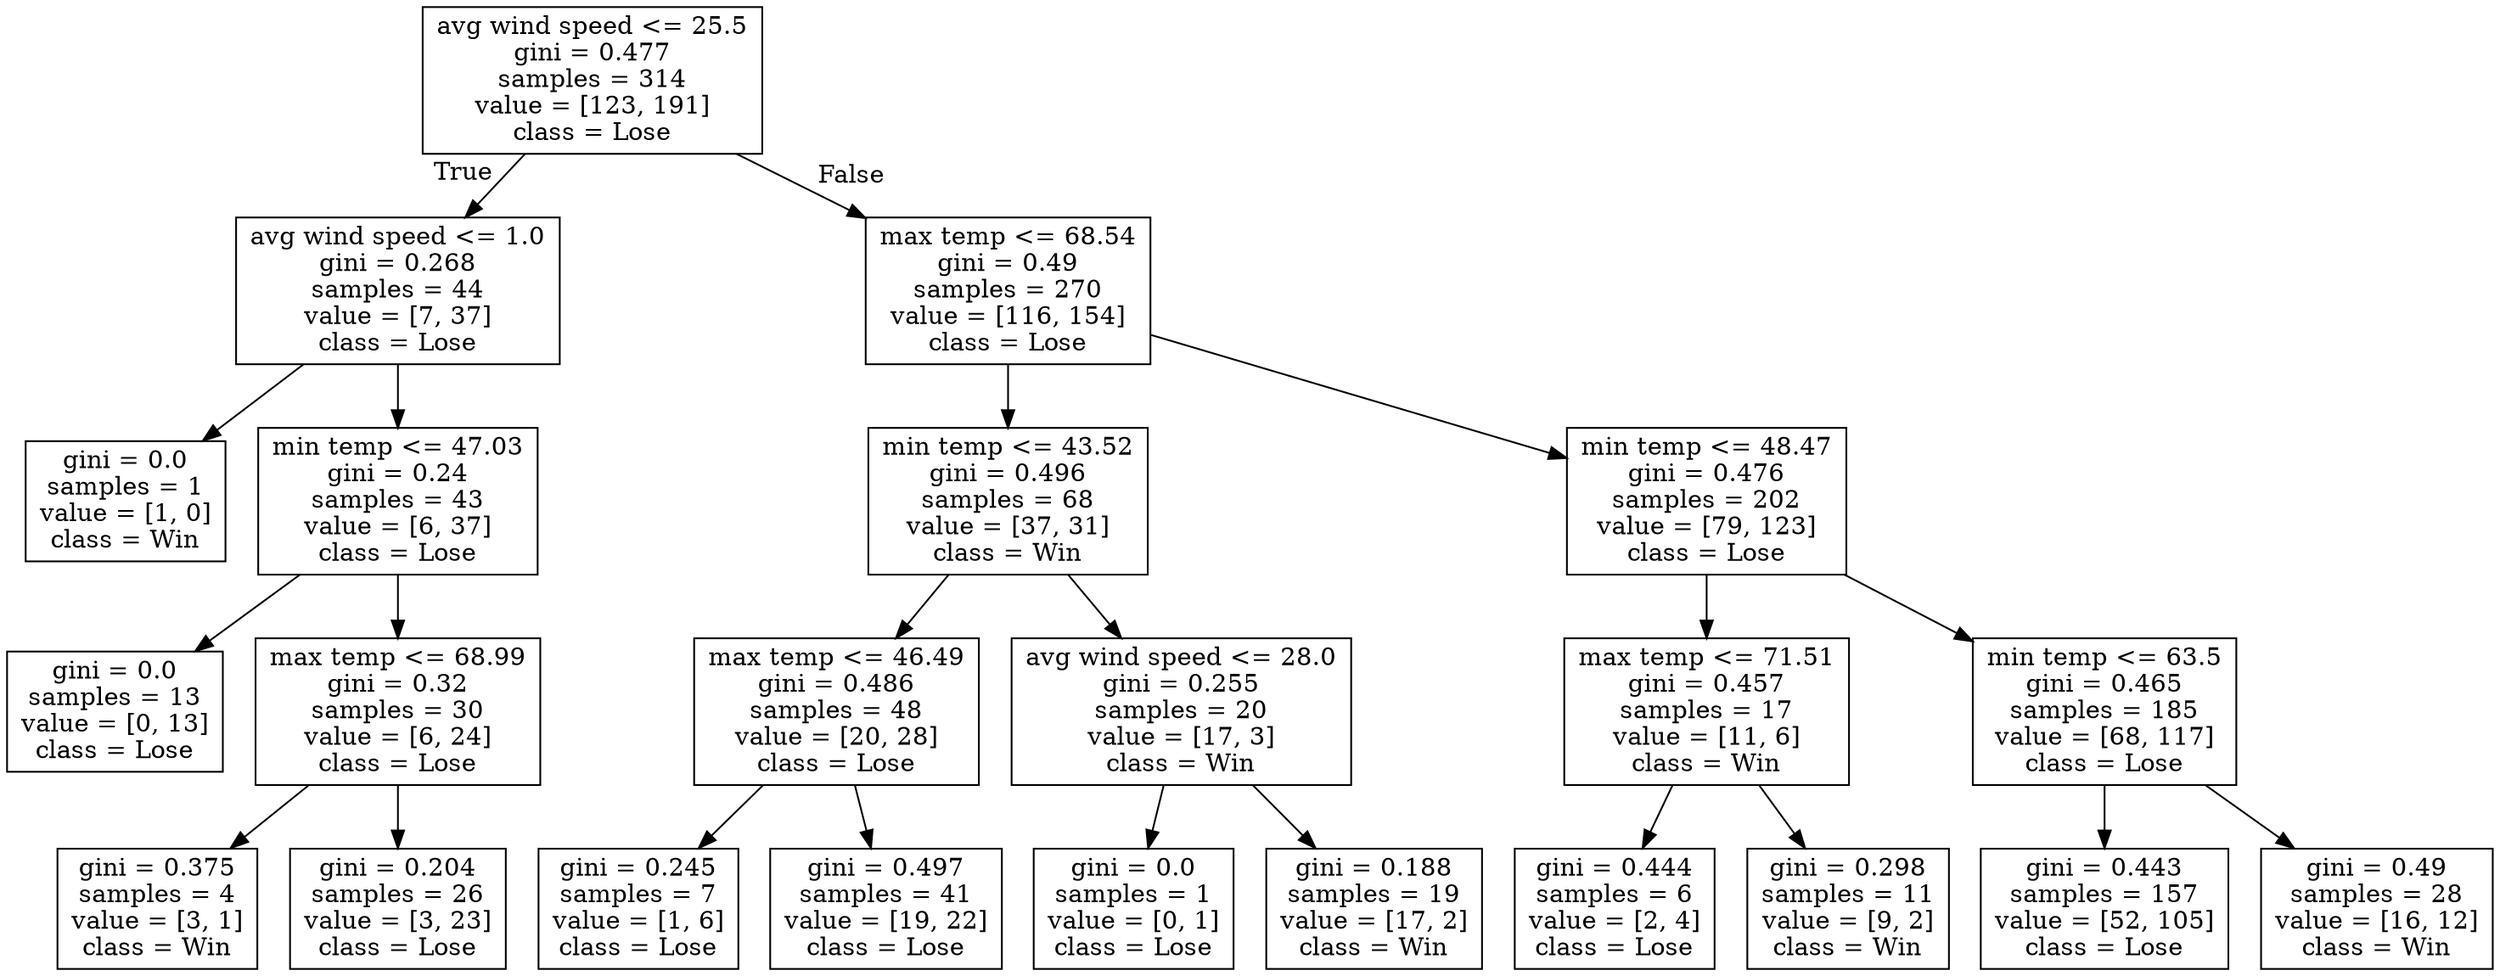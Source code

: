 digraph Tree {
node [shape=box] ;
0 [label="avg wind speed <= 25.5\ngini = 0.477\nsamples = 314\nvalue = [123, 191]\nclass = Lose"] ;
1 [label="avg wind speed <= 1.0\ngini = 0.268\nsamples = 44\nvalue = [7, 37]\nclass = Lose"] ;
0 -> 1 [labeldistance=2.5, labelangle=45, headlabel="True"] ;
2 [label="gini = 0.0\nsamples = 1\nvalue = [1, 0]\nclass = Win"] ;
1 -> 2 ;
3 [label="min temp <= 47.03\ngini = 0.24\nsamples = 43\nvalue = [6, 37]\nclass = Lose"] ;
1 -> 3 ;
4 [label="gini = 0.0\nsamples = 13\nvalue = [0, 13]\nclass = Lose"] ;
3 -> 4 ;
5 [label="max temp <= 68.99\ngini = 0.32\nsamples = 30\nvalue = [6, 24]\nclass = Lose"] ;
3 -> 5 ;
6 [label="gini = 0.375\nsamples = 4\nvalue = [3, 1]\nclass = Win"] ;
5 -> 6 ;
7 [label="gini = 0.204\nsamples = 26\nvalue = [3, 23]\nclass = Lose"] ;
5 -> 7 ;
8 [label="max temp <= 68.54\ngini = 0.49\nsamples = 270\nvalue = [116, 154]\nclass = Lose"] ;
0 -> 8 [labeldistance=2.5, labelangle=-45, headlabel="False"] ;
9 [label="min temp <= 43.52\ngini = 0.496\nsamples = 68\nvalue = [37, 31]\nclass = Win"] ;
8 -> 9 ;
10 [label="max temp <= 46.49\ngini = 0.486\nsamples = 48\nvalue = [20, 28]\nclass = Lose"] ;
9 -> 10 ;
11 [label="gini = 0.245\nsamples = 7\nvalue = [1, 6]\nclass = Lose"] ;
10 -> 11 ;
12 [label="gini = 0.497\nsamples = 41\nvalue = [19, 22]\nclass = Lose"] ;
10 -> 12 ;
13 [label="avg wind speed <= 28.0\ngini = 0.255\nsamples = 20\nvalue = [17, 3]\nclass = Win"] ;
9 -> 13 ;
14 [label="gini = 0.0\nsamples = 1\nvalue = [0, 1]\nclass = Lose"] ;
13 -> 14 ;
15 [label="gini = 0.188\nsamples = 19\nvalue = [17, 2]\nclass = Win"] ;
13 -> 15 ;
16 [label="min temp <= 48.47\ngini = 0.476\nsamples = 202\nvalue = [79, 123]\nclass = Lose"] ;
8 -> 16 ;
17 [label="max temp <= 71.51\ngini = 0.457\nsamples = 17\nvalue = [11, 6]\nclass = Win"] ;
16 -> 17 ;
18 [label="gini = 0.444\nsamples = 6\nvalue = [2, 4]\nclass = Lose"] ;
17 -> 18 ;
19 [label="gini = 0.298\nsamples = 11\nvalue = [9, 2]\nclass = Win"] ;
17 -> 19 ;
20 [label="min temp <= 63.5\ngini = 0.465\nsamples = 185\nvalue = [68, 117]\nclass = Lose"] ;
16 -> 20 ;
21 [label="gini = 0.443\nsamples = 157\nvalue = [52, 105]\nclass = Lose"] ;
20 -> 21 ;
22 [label="gini = 0.49\nsamples = 28\nvalue = [16, 12]\nclass = Win"] ;
20 -> 22 ;
}